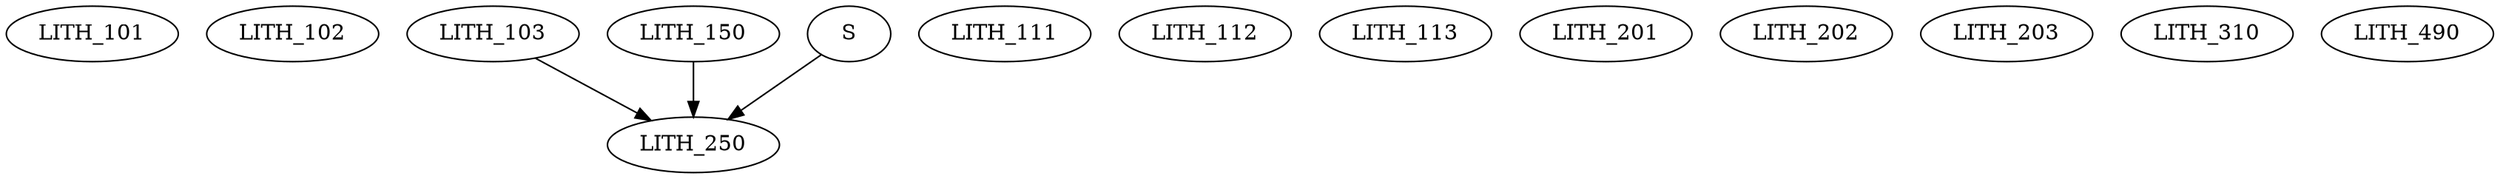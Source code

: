 digraph G {
    LITH_101;
    LITH_102;
    LITH_103;
    LITH_111;
    LITH_112;
    LITH_113;
    LITH_150;
    LITH_201;
    LITH_202;
    LITH_203;
    edge [color=black];
    LITH_103 -> LITH_250;
    LITH_150 -> LITH_250;
    S -> LITH_250;
    LITH_310;
    LITH_490;
}
